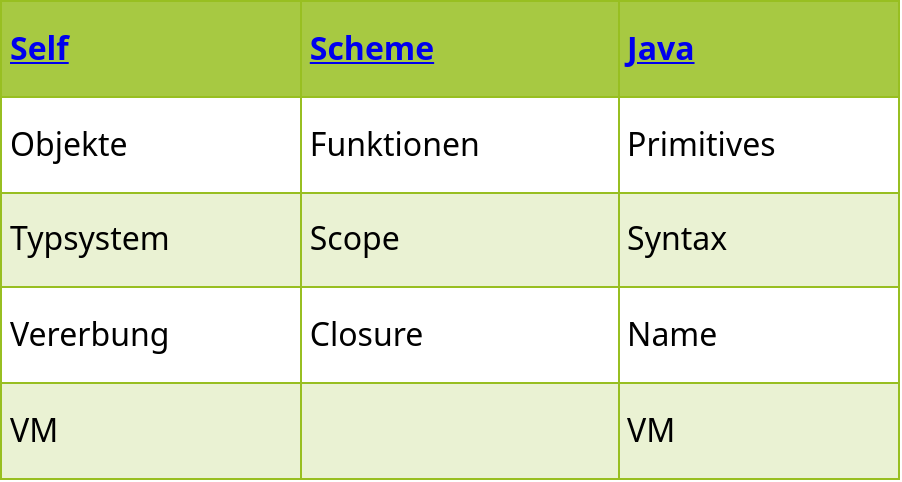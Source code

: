 <mxfile version="13.0.8" type="github">
  <diagram id="UzC7-LFhFNzbWWkzW2w3" name="Die Gene von JavaScript">
    <mxGraphModel dx="946" dy="576" grid="1" gridSize="10" guides="1" tooltips="1" connect="1" arrows="1" fold="1" page="1" pageScale="1" pageWidth="827" pageHeight="1169" math="0" shadow="0" extFonts="Roboto^https://fonts.googleapis.com/css?family=Roboto|Noto Sans^https://fonts.googleapis.com/css?family=Noto+Sans">
      <root>
        <mxCell id="0" />
        <mxCell id="1" parent="0" />
        <mxCell id="Es5hvGgLXbMm3JZllT3P-2" value="&lt;table border=&quot;1&quot; width=&quot;100%&quot; cellpadding=&quot;4&quot; style=&quot;width: 100%; height: 100%; border-collapse: collapse; font-size: 16px;&quot;&gt;&lt;tbody style=&quot;font-size: 16px;&quot;&gt;&lt;tr style=&quot;background-color: rgb(167, 201, 66); color: rgb(255, 255, 255); border: 1px solid rgb(152, 191, 33); font-size: 16px;&quot;&gt;&lt;th align=&quot;left&quot; style=&quot;font-size: 16px;&quot;&gt;&lt;a href=&quot;https://selflanguage.org/&quot; style=&quot;font-size: 16px;&quot;&gt;Self&lt;/a&gt;&lt;/th&gt;&lt;th align=&quot;left&quot; style=&quot;font-size: 16px;&quot;&gt;&lt;a href=&quot;https://cisco.github.io/ChezScheme/&quot; style=&quot;font-size: 16px;&quot;&gt;Scheme&lt;/a&gt;&lt;/th&gt;&lt;th align=&quot;left&quot; style=&quot;font-size: 16px;&quot;&gt;&lt;a href=&quot;https://www.oracle.com/java/technologies/&quot; style=&quot;font-size: 16px;&quot;&gt;Java&lt;/a&gt;&lt;/th&gt;&lt;/tr&gt;&lt;tr style=&quot;border: 1px solid rgb(152, 191, 33); font-size: 16px;&quot;&gt;&lt;td style=&quot;font-size: 16px;&quot;&gt;Objekte&lt;/td&gt;&lt;td style=&quot;font-size: 16px;&quot;&gt;Funktionen&lt;/td&gt;&lt;td style=&quot;font-size: 16px;&quot;&gt;Primitives&lt;/td&gt;&lt;/tr&gt;&lt;tr style=&quot;background-color: rgb(234, 242, 211); border: 1px solid rgb(152, 191, 33); font-size: 16px;&quot;&gt;&lt;td style=&quot;font-size: 16px;&quot;&gt;Typsystem&lt;/td&gt;&lt;td style=&quot;font-size: 16px;&quot;&gt;Scope&lt;/td&gt;&lt;td style=&quot;font-size: 16px;&quot;&gt;Syntax&lt;/td&gt;&lt;/tr&gt;&lt;tr style=&quot;border: 1px solid rgb(152, 191, 33); font-size: 16px;&quot;&gt;&lt;td style=&quot;font-size: 16px;&quot;&gt;Vererbung&lt;/td&gt;&lt;td style=&quot;font-size: 16px;&quot;&gt;Closure&lt;/td&gt;&lt;td style=&quot;font-size: 16px;&quot;&gt;Name&lt;/td&gt;&lt;/tr&gt;&lt;tr style=&quot;background-color: rgb(234, 242, 211); border: 1px solid rgb(152, 191, 33); font-size: 16px;&quot;&gt;&lt;td style=&quot;font-size: 16px;&quot;&gt;VM&lt;/td&gt;&lt;td style=&quot;font-size: 16px;&quot;&gt;&lt;/td&gt;&lt;td style=&quot;font-size: 16px;&quot;&gt;VM&lt;/td&gt;&lt;/tr&gt;&lt;/tbody&gt;&lt;/table&gt;" style="text;html=1;overflow=fill;rounded=0;fontFamily=Noto Sans;FType=g;fontSize=16;fillColor=#ffffff;strokeColor=none;" vertex="1" parent="1">
          <mxGeometry x="160" y="40" width="450" height="240" as="geometry" />
        </mxCell>
      </root>
    </mxGraphModel>
  </diagram>
</mxfile>
